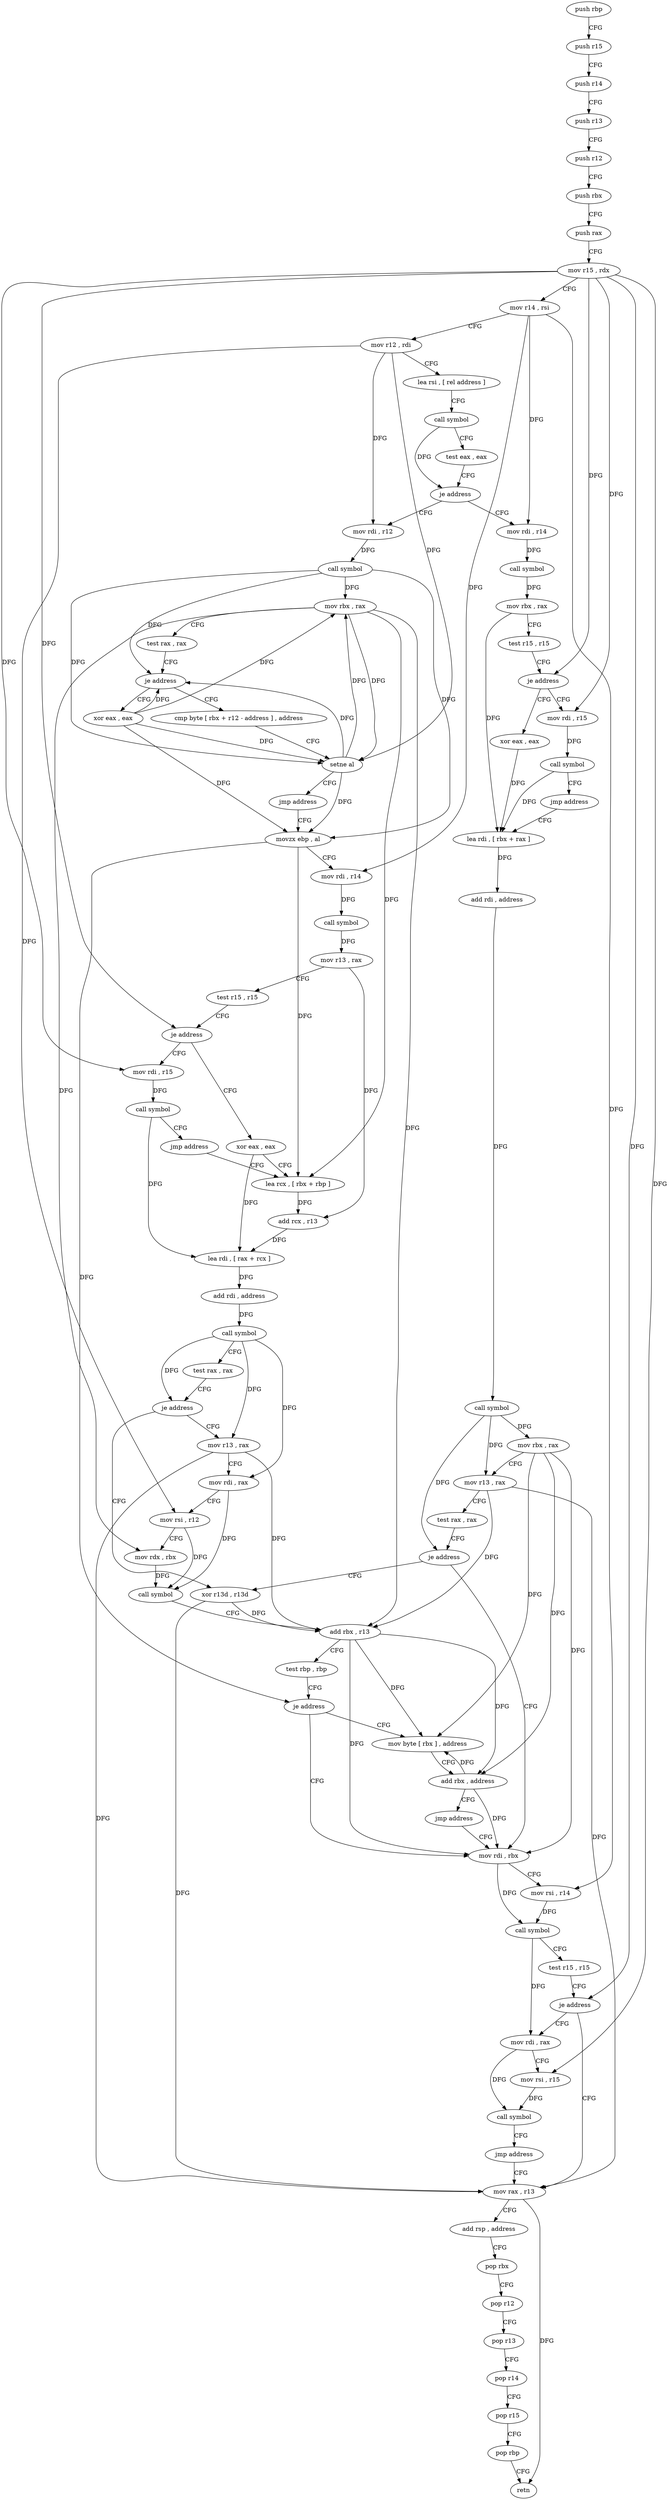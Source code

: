 digraph "func" {
"157168" [label = "push rbp" ]
"157169" [label = "push r15" ]
"157171" [label = "push r14" ]
"157173" [label = "push r13" ]
"157175" [label = "push r12" ]
"157177" [label = "push rbx" ]
"157178" [label = "push rax" ]
"157179" [label = "mov r15 , rdx" ]
"157182" [label = "mov r14 , rsi" ]
"157185" [label = "mov r12 , rdi" ]
"157188" [label = "lea rsi , [ rel address ]" ]
"157195" [label = "call symbol" ]
"157200" [label = "test eax , eax" ]
"157202" [label = "je address" ]
"157231" [label = "mov rdi , r14" ]
"157204" [label = "mov rdi , r12" ]
"157234" [label = "call symbol" ]
"157239" [label = "mov rbx , rax" ]
"157242" [label = "test r15 , r15" ]
"157245" [label = "je address" ]
"157349" [label = "xor eax , eax" ]
"157247" [label = "mov rdi , r15" ]
"157207" [label = "call symbol" ]
"157212" [label = "mov rbx , rax" ]
"157215" [label = "test rax , rax" ]
"157218" [label = "je address" ]
"157257" [label = "xor eax , eax" ]
"157220" [label = "cmp byte [ rbx + r12 - address ] , address" ]
"157351" [label = "lea rdi , [ rbx + rax ]" ]
"157250" [label = "call symbol" ]
"157255" [label = "jmp address" ]
"157259" [label = "movzx ebp , al" ]
"157226" [label = "setne al" ]
"157229" [label = "jmp address" ]
"157404" [label = "xor r13d , r13d" ]
"157407" [label = "mov rax , r13" ]
"157375" [label = "mov rdi , rbx" ]
"157378" [label = "mov rsi , r14" ]
"157381" [label = "call symbol" ]
"157386" [label = "test r15 , r15" ]
"157389" [label = "je address" ]
"157391" [label = "mov rdi , rax" ]
"157355" [label = "add rdi , address" ]
"157359" [label = "call symbol" ]
"157364" [label = "mov rbx , rax" ]
"157367" [label = "mov r13 , rax" ]
"157370" [label = "test rax , rax" ]
"157373" [label = "je address" ]
"157288" [label = "xor eax , eax" ]
"157290" [label = "lea rcx , [ rbx + rbp ]" ]
"157278" [label = "mov rdi , r15" ]
"157281" [label = "call symbol" ]
"157286" [label = "jmp address" ]
"157262" [label = "mov rdi , r14" ]
"157265" [label = "call symbol" ]
"157270" [label = "mov r13 , rax" ]
"157273" [label = "test r15 , r15" ]
"157276" [label = "je address" ]
"157410" [label = "add rsp , address" ]
"157414" [label = "pop rbx" ]
"157415" [label = "pop r12" ]
"157417" [label = "pop r13" ]
"157419" [label = "pop r14" ]
"157421" [label = "pop r15" ]
"157423" [label = "pop rbp" ]
"157424" [label = "retn" ]
"157394" [label = "mov rsi , r15" ]
"157397" [label = "call symbol" ]
"157402" [label = "jmp address" ]
"157315" [label = "mov r13 , rax" ]
"157318" [label = "mov rdi , rax" ]
"157321" [label = "mov rsi , r12" ]
"157324" [label = "mov rdx , rbx" ]
"157327" [label = "call symbol" ]
"157332" [label = "add rbx , r13" ]
"157335" [label = "test rbp , rbp" ]
"157338" [label = "je address" ]
"157340" [label = "mov byte [ rbx ] , address" ]
"157294" [label = "add rcx , r13" ]
"157297" [label = "lea rdi , [ rax + rcx ]" ]
"157301" [label = "add rdi , address" ]
"157305" [label = "call symbol" ]
"157310" [label = "test rax , rax" ]
"157313" [label = "je address" ]
"157343" [label = "add rbx , address" ]
"157347" [label = "jmp address" ]
"157168" -> "157169" [ label = "CFG" ]
"157169" -> "157171" [ label = "CFG" ]
"157171" -> "157173" [ label = "CFG" ]
"157173" -> "157175" [ label = "CFG" ]
"157175" -> "157177" [ label = "CFG" ]
"157177" -> "157178" [ label = "CFG" ]
"157178" -> "157179" [ label = "CFG" ]
"157179" -> "157182" [ label = "CFG" ]
"157179" -> "157245" [ label = "DFG" ]
"157179" -> "157247" [ label = "DFG" ]
"157179" -> "157276" [ label = "DFG" ]
"157179" -> "157389" [ label = "DFG" ]
"157179" -> "157278" [ label = "DFG" ]
"157179" -> "157394" [ label = "DFG" ]
"157182" -> "157185" [ label = "CFG" ]
"157182" -> "157231" [ label = "DFG" ]
"157182" -> "157262" [ label = "DFG" ]
"157182" -> "157378" [ label = "DFG" ]
"157185" -> "157188" [ label = "CFG" ]
"157185" -> "157204" [ label = "DFG" ]
"157185" -> "157226" [ label = "DFG" ]
"157185" -> "157321" [ label = "DFG" ]
"157188" -> "157195" [ label = "CFG" ]
"157195" -> "157200" [ label = "CFG" ]
"157195" -> "157202" [ label = "DFG" ]
"157200" -> "157202" [ label = "CFG" ]
"157202" -> "157231" [ label = "CFG" ]
"157202" -> "157204" [ label = "CFG" ]
"157231" -> "157234" [ label = "DFG" ]
"157204" -> "157207" [ label = "DFG" ]
"157234" -> "157239" [ label = "DFG" ]
"157239" -> "157242" [ label = "CFG" ]
"157239" -> "157351" [ label = "DFG" ]
"157242" -> "157245" [ label = "CFG" ]
"157245" -> "157349" [ label = "CFG" ]
"157245" -> "157247" [ label = "CFG" ]
"157349" -> "157351" [ label = "DFG" ]
"157247" -> "157250" [ label = "DFG" ]
"157207" -> "157212" [ label = "DFG" ]
"157207" -> "157218" [ label = "DFG" ]
"157207" -> "157226" [ label = "DFG" ]
"157207" -> "157259" [ label = "DFG" ]
"157212" -> "157215" [ label = "CFG" ]
"157212" -> "157226" [ label = "DFG" ]
"157212" -> "157290" [ label = "DFG" ]
"157212" -> "157324" [ label = "DFG" ]
"157212" -> "157332" [ label = "DFG" ]
"157215" -> "157218" [ label = "CFG" ]
"157218" -> "157257" [ label = "CFG" ]
"157218" -> "157220" [ label = "CFG" ]
"157257" -> "157259" [ label = "DFG" ]
"157257" -> "157212" [ label = "DFG" ]
"157257" -> "157218" [ label = "DFG" ]
"157257" -> "157226" [ label = "DFG" ]
"157220" -> "157226" [ label = "CFG" ]
"157351" -> "157355" [ label = "DFG" ]
"157250" -> "157255" [ label = "CFG" ]
"157250" -> "157351" [ label = "DFG" ]
"157255" -> "157351" [ label = "CFG" ]
"157259" -> "157262" [ label = "CFG" ]
"157259" -> "157290" [ label = "DFG" ]
"157259" -> "157338" [ label = "DFG" ]
"157226" -> "157229" [ label = "CFG" ]
"157226" -> "157212" [ label = "DFG" ]
"157226" -> "157218" [ label = "DFG" ]
"157226" -> "157259" [ label = "DFG" ]
"157229" -> "157259" [ label = "CFG" ]
"157404" -> "157407" [ label = "DFG" ]
"157404" -> "157332" [ label = "DFG" ]
"157407" -> "157410" [ label = "CFG" ]
"157407" -> "157424" [ label = "DFG" ]
"157375" -> "157378" [ label = "CFG" ]
"157375" -> "157381" [ label = "DFG" ]
"157378" -> "157381" [ label = "DFG" ]
"157381" -> "157386" [ label = "CFG" ]
"157381" -> "157391" [ label = "DFG" ]
"157386" -> "157389" [ label = "CFG" ]
"157389" -> "157407" [ label = "CFG" ]
"157389" -> "157391" [ label = "CFG" ]
"157391" -> "157394" [ label = "CFG" ]
"157391" -> "157397" [ label = "DFG" ]
"157355" -> "157359" [ label = "DFG" ]
"157359" -> "157364" [ label = "DFG" ]
"157359" -> "157367" [ label = "DFG" ]
"157359" -> "157373" [ label = "DFG" ]
"157364" -> "157367" [ label = "CFG" ]
"157364" -> "157375" [ label = "DFG" ]
"157364" -> "157340" [ label = "DFG" ]
"157364" -> "157343" [ label = "DFG" ]
"157367" -> "157370" [ label = "CFG" ]
"157367" -> "157407" [ label = "DFG" ]
"157367" -> "157332" [ label = "DFG" ]
"157370" -> "157373" [ label = "CFG" ]
"157373" -> "157404" [ label = "CFG" ]
"157373" -> "157375" [ label = "CFG" ]
"157288" -> "157290" [ label = "CFG" ]
"157288" -> "157297" [ label = "DFG" ]
"157290" -> "157294" [ label = "DFG" ]
"157278" -> "157281" [ label = "DFG" ]
"157281" -> "157286" [ label = "CFG" ]
"157281" -> "157297" [ label = "DFG" ]
"157286" -> "157290" [ label = "CFG" ]
"157262" -> "157265" [ label = "DFG" ]
"157265" -> "157270" [ label = "DFG" ]
"157270" -> "157273" [ label = "CFG" ]
"157270" -> "157294" [ label = "DFG" ]
"157273" -> "157276" [ label = "CFG" ]
"157276" -> "157288" [ label = "CFG" ]
"157276" -> "157278" [ label = "CFG" ]
"157410" -> "157414" [ label = "CFG" ]
"157414" -> "157415" [ label = "CFG" ]
"157415" -> "157417" [ label = "CFG" ]
"157417" -> "157419" [ label = "CFG" ]
"157419" -> "157421" [ label = "CFG" ]
"157421" -> "157423" [ label = "CFG" ]
"157423" -> "157424" [ label = "CFG" ]
"157394" -> "157397" [ label = "DFG" ]
"157397" -> "157402" [ label = "CFG" ]
"157402" -> "157407" [ label = "CFG" ]
"157315" -> "157318" [ label = "CFG" ]
"157315" -> "157407" [ label = "DFG" ]
"157315" -> "157332" [ label = "DFG" ]
"157318" -> "157321" [ label = "CFG" ]
"157318" -> "157327" [ label = "DFG" ]
"157321" -> "157324" [ label = "CFG" ]
"157321" -> "157327" [ label = "DFG" ]
"157324" -> "157327" [ label = "DFG" ]
"157327" -> "157332" [ label = "CFG" ]
"157332" -> "157335" [ label = "CFG" ]
"157332" -> "157375" [ label = "DFG" ]
"157332" -> "157340" [ label = "DFG" ]
"157332" -> "157343" [ label = "DFG" ]
"157335" -> "157338" [ label = "CFG" ]
"157338" -> "157375" [ label = "CFG" ]
"157338" -> "157340" [ label = "CFG" ]
"157340" -> "157343" [ label = "CFG" ]
"157294" -> "157297" [ label = "DFG" ]
"157297" -> "157301" [ label = "DFG" ]
"157301" -> "157305" [ label = "DFG" ]
"157305" -> "157310" [ label = "CFG" ]
"157305" -> "157313" [ label = "DFG" ]
"157305" -> "157315" [ label = "DFG" ]
"157305" -> "157318" [ label = "DFG" ]
"157310" -> "157313" [ label = "CFG" ]
"157313" -> "157404" [ label = "CFG" ]
"157313" -> "157315" [ label = "CFG" ]
"157343" -> "157347" [ label = "CFG" ]
"157343" -> "157375" [ label = "DFG" ]
"157343" -> "157340" [ label = "DFG" ]
"157347" -> "157375" [ label = "CFG" ]
}
